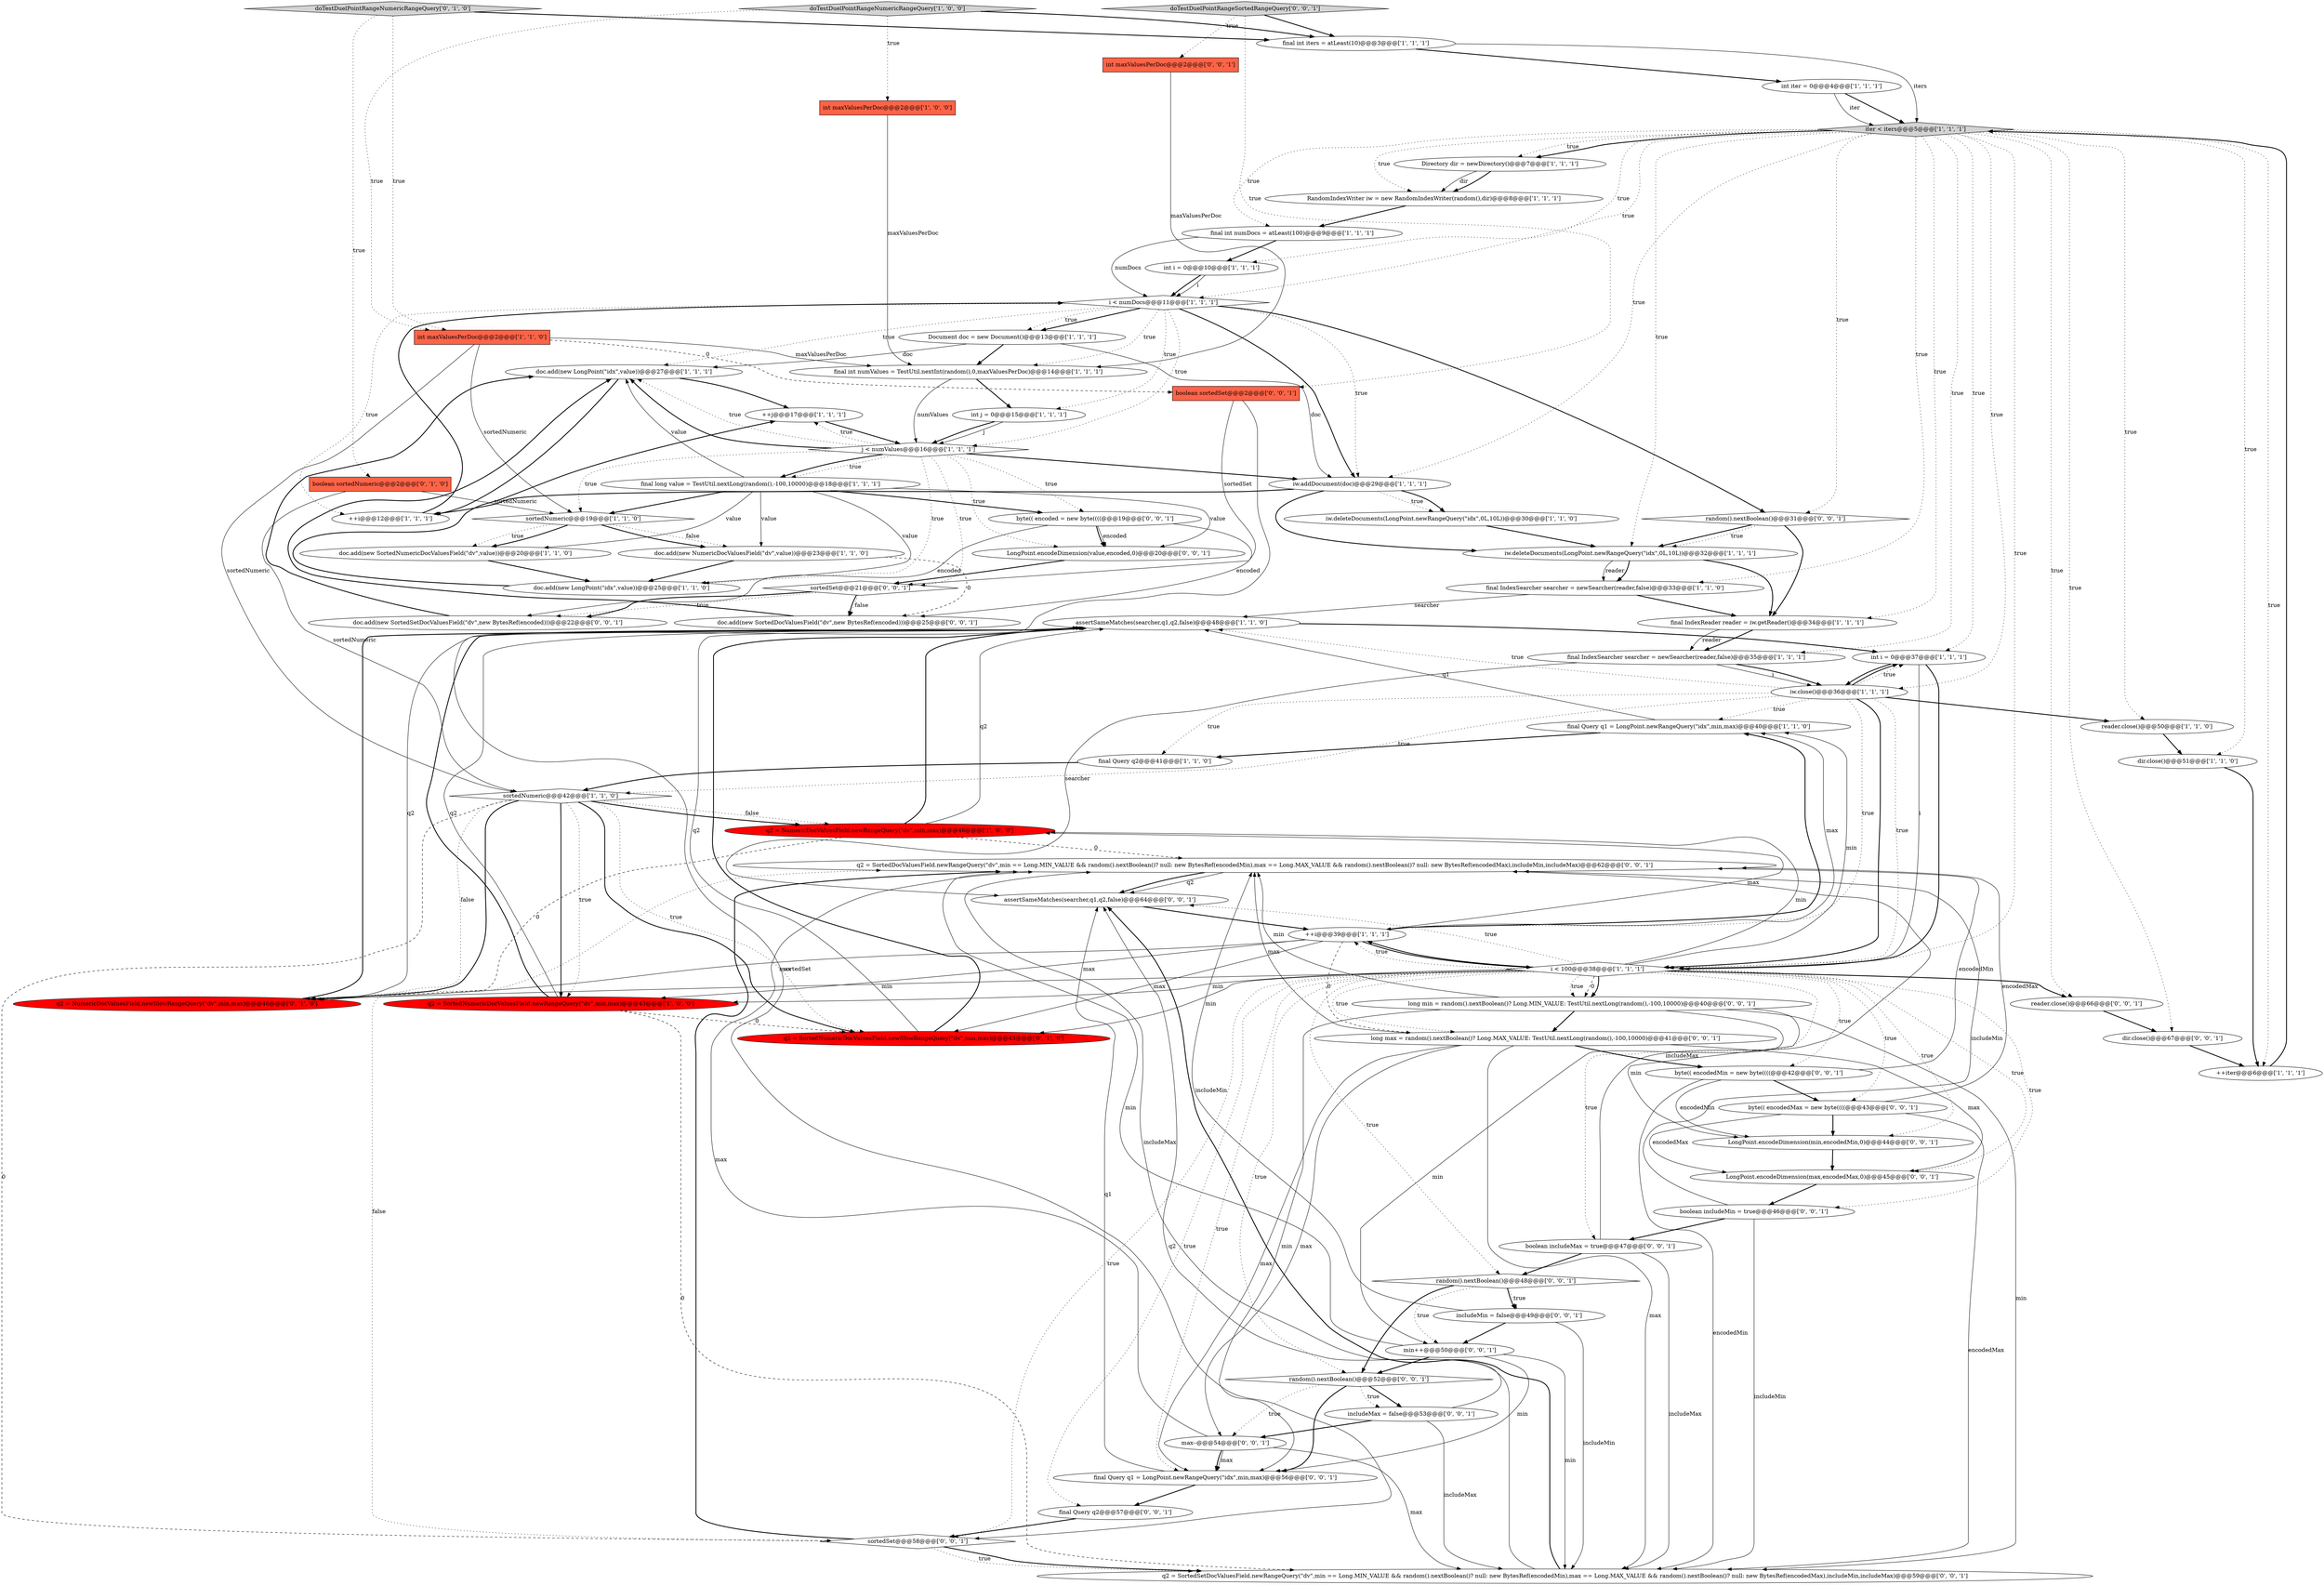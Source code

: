 digraph {
16 [style = filled, label = "int iter = 0@@@4@@@['1', '1', '1']", fillcolor = white, shape = ellipse image = "AAA0AAABBB1BBB"];
18 [style = filled, label = "++iter@@@6@@@['1', '1', '1']", fillcolor = white, shape = ellipse image = "AAA0AAABBB1BBB"];
55 [style = filled, label = "byte(( encodedMin = new byte((((@@@42@@@['0', '0', '1']", fillcolor = white, shape = ellipse image = "AAA0AAABBB3BBB"];
76 [style = filled, label = "LongPoint.encodeDimension(value,encoded,0)@@@20@@@['0', '0', '1']", fillcolor = white, shape = ellipse image = "AAA0AAABBB3BBB"];
8 [style = filled, label = "final Query q1 = LongPoint.newRangeQuery(\"idx\",min,max)@@@40@@@['1', '1', '0']", fillcolor = white, shape = ellipse image = "AAA0AAABBB1BBB"];
25 [style = filled, label = "doc.add(new NumericDocValuesField(\"dv\",value))@@@23@@@['1', '1', '0']", fillcolor = white, shape = ellipse image = "AAA0AAABBB1BBB"];
38 [style = filled, label = "doc.add(new LongPoint(\"idx\",value))@@@25@@@['1', '1', '0']", fillcolor = white, shape = ellipse image = "AAA0AAABBB1BBB"];
40 [style = filled, label = "doc.add(new LongPoint(\"idx\",value))@@@27@@@['1', '1', '1']", fillcolor = white, shape = ellipse image = "AAA0AAABBB1BBB"];
49 [style = filled, label = "final Query q1 = LongPoint.newRangeQuery(\"idx\",min,max)@@@56@@@['0', '0', '1']", fillcolor = white, shape = ellipse image = "AAA0AAABBB3BBB"];
3 [style = filled, label = "iw.deleteDocuments(LongPoint.newRangeQuery(\"idx\",0L,10L))@@@32@@@['1', '1', '1']", fillcolor = white, shape = ellipse image = "AAA0AAABBB1BBB"];
6 [style = filled, label = "final IndexSearcher searcher = newSearcher(reader,false)@@@33@@@['1', '1', '0']", fillcolor = white, shape = ellipse image = "AAA0AAABBB1BBB"];
62 [style = filled, label = "max--@@@54@@@['0', '0', '1']", fillcolor = white, shape = ellipse image = "AAA0AAABBB3BBB"];
73 [style = filled, label = "boolean sortedSet@@@2@@@['0', '0', '1']", fillcolor = tomato, shape = box image = "AAA0AAABBB3BBB"];
63 [style = filled, label = "doTestDuelPointRangeSortedRangeQuery['0', '0', '1']", fillcolor = lightgray, shape = diamond image = "AAA0AAABBB3BBB"];
15 [style = filled, label = "final int iters = atLeast(10)@@@3@@@['1', '1', '1']", fillcolor = white, shape = ellipse image = "AAA0AAABBB1BBB"];
10 [style = filled, label = "sortedNumeric@@@42@@@['1', '1', '0']", fillcolor = white, shape = diamond image = "AAA0AAABBB1BBB"];
39 [style = filled, label = "final int numValues = TestUtil.nextInt(random(),0,maxValuesPerDoc)@@@14@@@['1', '1', '1']", fillcolor = white, shape = ellipse image = "AAA0AAABBB1BBB"];
42 [style = filled, label = "boolean sortedNumeric@@@2@@@['0', '1', '0']", fillcolor = tomato, shape = box image = "AAA0AAABBB2BBB"];
12 [style = filled, label = "Directory dir = newDirectory()@@@7@@@['1', '1', '1']", fillcolor = white, shape = ellipse image = "AAA0AAABBB1BBB"];
34 [style = filled, label = "sortedNumeric@@@19@@@['1', '1', '0']", fillcolor = white, shape = diamond image = "AAA0AAABBB1BBB"];
60 [style = filled, label = "long min = random().nextBoolean()? Long.MIN_VALUE: TestUtil.nextLong(random(),-100,10000)@@@40@@@['0', '0', '1']", fillcolor = white, shape = ellipse image = "AAA0AAABBB3BBB"];
9 [style = filled, label = "q2 = NumericDocValuesField.newRangeQuery(\"dv\",min,max)@@@46@@@['1', '0', '0']", fillcolor = red, shape = ellipse image = "AAA1AAABBB1BBB"];
69 [style = filled, label = "byte(( encoded = new byte((((@@@19@@@['0', '0', '1']", fillcolor = white, shape = ellipse image = "AAA0AAABBB3BBB"];
36 [style = filled, label = "++j@@@17@@@['1', '1', '1']", fillcolor = white, shape = ellipse image = "AAA0AAABBB1BBB"];
45 [style = filled, label = "doTestDuelPointRangeNumericRangeQuery['0', '1', '0']", fillcolor = lightgray, shape = diamond image = "AAA0AAABBB2BBB"];
33 [style = filled, label = "iter < iters@@@5@@@['1', '1', '1']", fillcolor = lightgray, shape = diamond image = "AAA0AAABBB1BBB"];
67 [style = filled, label = "random().nextBoolean()@@@48@@@['0', '0', '1']", fillcolor = white, shape = diamond image = "AAA0AAABBB3BBB"];
2 [style = filled, label = "RandomIndexWriter iw = new RandomIndexWriter(random(),dir)@@@8@@@['1', '1', '1']", fillcolor = white, shape = ellipse image = "AAA0AAABBB1BBB"];
17 [style = filled, label = "assertSameMatches(searcher,q1,q2,false)@@@48@@@['1', '1', '0']", fillcolor = white, shape = ellipse image = "AAA0AAABBB1BBB"];
53 [style = filled, label = "sortedSet@@@21@@@['0', '0', '1']", fillcolor = white, shape = diamond image = "AAA0AAABBB3BBB"];
21 [style = filled, label = "int i = 0@@@37@@@['1', '1', '1']", fillcolor = white, shape = ellipse image = "AAA0AAABBB1BBB"];
31 [style = filled, label = "Document doc = new Document()@@@13@@@['1', '1', '1']", fillcolor = white, shape = ellipse image = "AAA0AAABBB1BBB"];
65 [style = filled, label = "LongPoint.encodeDimension(max,encodedMax,0)@@@45@@@['0', '0', '1']", fillcolor = white, shape = ellipse image = "AAA0AAABBB3BBB"];
41 [style = filled, label = "int maxValuesPerDoc@@@2@@@['1', '1', '0']", fillcolor = tomato, shape = box image = "AAA0AAABBB1BBB"];
32 [style = filled, label = "doTestDuelPointRangeNumericRangeQuery['1', '0', '0']", fillcolor = lightgray, shape = diamond image = "AAA0AAABBB1BBB"];
68 [style = filled, label = "q2 = SortedDocValuesField.newRangeQuery(\"dv\",min == Long.MIN_VALUE && random().nextBoolean()? null: new BytesRef(encodedMin),max == Long.MAX_VALUE && random().nextBoolean()? null: new BytesRef(encodedMax),includeMin,includeMax)@@@62@@@['0', '0', '1']", fillcolor = white, shape = ellipse image = "AAA0AAABBB3BBB"];
35 [style = filled, label = "final int numDocs = atLeast(100)@@@9@@@['1', '1', '1']", fillcolor = white, shape = ellipse image = "AAA0AAABBB1BBB"];
30 [style = filled, label = "i < numDocs@@@11@@@['1', '1', '1']", fillcolor = white, shape = diamond image = "AAA0AAABBB1BBB"];
24 [style = filled, label = "int i = 0@@@10@@@['1', '1', '1']", fillcolor = white, shape = ellipse image = "AAA0AAABBB1BBB"];
11 [style = filled, label = "final long value = TestUtil.nextLong(random(),-100,10000)@@@18@@@['1', '1', '1']", fillcolor = white, shape = ellipse image = "AAA0AAABBB1BBB"];
48 [style = filled, label = "int maxValuesPerDoc@@@2@@@['0', '0', '1']", fillcolor = tomato, shape = box image = "AAA0AAABBB3BBB"];
5 [style = filled, label = "reader.close()@@@50@@@['1', '1', '0']", fillcolor = white, shape = ellipse image = "AAA0AAABBB1BBB"];
54 [style = filled, label = "random().nextBoolean()@@@31@@@['0', '0', '1']", fillcolor = white, shape = diamond image = "AAA0AAABBB3BBB"];
13 [style = filled, label = "iw.deleteDocuments(LongPoint.newRangeQuery(\"idx\",0L,10L))@@@30@@@['1', '1', '0']", fillcolor = white, shape = ellipse image = "AAA0AAABBB1BBB"];
58 [style = filled, label = "doc.add(new SortedSetDocValuesField(\"dv\",new BytesRef(encoded)))@@@22@@@['0', '0', '1']", fillcolor = white, shape = ellipse image = "AAA0AAABBB3BBB"];
20 [style = filled, label = "iw.addDocument(doc)@@@29@@@['1', '1', '1']", fillcolor = white, shape = ellipse image = "AAA0AAABBB1BBB"];
23 [style = filled, label = "final IndexReader reader = iw.getReader()@@@34@@@['1', '1', '1']", fillcolor = white, shape = ellipse image = "AAA0AAABBB1BBB"];
66 [style = filled, label = "includeMin = false@@@49@@@['0', '0', '1']", fillcolor = white, shape = ellipse image = "AAA0AAABBB3BBB"];
1 [style = filled, label = "final Query q2@@@41@@@['1', '1', '0']", fillcolor = white, shape = ellipse image = "AAA0AAABBB1BBB"];
4 [style = filled, label = "int maxValuesPerDoc@@@2@@@['1', '0', '0']", fillcolor = tomato, shape = box image = "AAA0AAABBB1BBB"];
37 [style = filled, label = "doc.add(new SortedNumericDocValuesField(\"dv\",value))@@@20@@@['1', '1', '0']", fillcolor = white, shape = ellipse image = "AAA0AAABBB1BBB"];
19 [style = filled, label = "++i@@@12@@@['1', '1', '1']", fillcolor = white, shape = ellipse image = "AAA0AAABBB1BBB"];
70 [style = filled, label = "boolean includeMin = true@@@46@@@['0', '0', '1']", fillcolor = white, shape = ellipse image = "AAA0AAABBB3BBB"];
27 [style = filled, label = "int j = 0@@@15@@@['1', '1', '1']", fillcolor = white, shape = ellipse image = "AAA0AAABBB1BBB"];
57 [style = filled, label = "LongPoint.encodeDimension(min,encodedMin,0)@@@44@@@['0', '0', '1']", fillcolor = white, shape = ellipse image = "AAA0AAABBB3BBB"];
52 [style = filled, label = "reader.close()@@@66@@@['0', '0', '1']", fillcolor = white, shape = ellipse image = "AAA0AAABBB3BBB"];
59 [style = filled, label = "assertSameMatches(searcher,q1,q2,false)@@@64@@@['0', '0', '1']", fillcolor = white, shape = ellipse image = "AAA0AAABBB3BBB"];
61 [style = filled, label = "includeMax = false@@@53@@@['0', '0', '1']", fillcolor = white, shape = ellipse image = "AAA0AAABBB3BBB"];
28 [style = filled, label = "iw.close()@@@36@@@['1', '1', '1']", fillcolor = white, shape = ellipse image = "AAA0AAABBB1BBB"];
22 [style = filled, label = "q2 = SortedNumericDocValuesField.newRangeQuery(\"dv\",min,max)@@@43@@@['1', '0', '0']", fillcolor = red, shape = ellipse image = "AAA1AAABBB1BBB"];
56 [style = filled, label = "q2 = SortedSetDocValuesField.newRangeQuery(\"dv\",min == Long.MIN_VALUE && random().nextBoolean()? null: new BytesRef(encodedMin),max == Long.MAX_VALUE && random().nextBoolean()? null: new BytesRef(encodedMax),includeMin,includeMax)@@@59@@@['0', '0', '1']", fillcolor = white, shape = ellipse image = "AAA0AAABBB3BBB"];
7 [style = filled, label = "final IndexSearcher searcher = newSearcher(reader,false)@@@35@@@['1', '1', '1']", fillcolor = white, shape = ellipse image = "AAA0AAABBB1BBB"];
14 [style = filled, label = "i < 100@@@38@@@['1', '1', '1']", fillcolor = white, shape = diamond image = "AAA0AAABBB1BBB"];
0 [style = filled, label = "j < numValues@@@16@@@['1', '1', '1']", fillcolor = white, shape = diamond image = "AAA0AAABBB1BBB"];
29 [style = filled, label = "dir.close()@@@51@@@['1', '1', '0']", fillcolor = white, shape = ellipse image = "AAA0AAABBB1BBB"];
47 [style = filled, label = "boolean includeMax = true@@@47@@@['0', '0', '1']", fillcolor = white, shape = ellipse image = "AAA0AAABBB3BBB"];
44 [style = filled, label = "q2 = NumericDocValuesField.newSlowRangeQuery(\"dv\",min,max)@@@46@@@['0', '1', '0']", fillcolor = red, shape = ellipse image = "AAA1AAABBB2BBB"];
51 [style = filled, label = "sortedSet@@@58@@@['0', '0', '1']", fillcolor = white, shape = diamond image = "AAA0AAABBB3BBB"];
26 [style = filled, label = "++i@@@39@@@['1', '1', '1']", fillcolor = white, shape = ellipse image = "AAA0AAABBB1BBB"];
50 [style = filled, label = "doc.add(new SortedDocValuesField(\"dv\",new BytesRef(encoded)))@@@25@@@['0', '0', '1']", fillcolor = white, shape = ellipse image = "AAA0AAABBB3BBB"];
64 [style = filled, label = "final Query q2@@@57@@@['0', '0', '1']", fillcolor = white, shape = ellipse image = "AAA0AAABBB3BBB"];
72 [style = filled, label = "min++@@@50@@@['0', '0', '1']", fillcolor = white, shape = ellipse image = "AAA0AAABBB3BBB"];
74 [style = filled, label = "dir.close()@@@67@@@['0', '0', '1']", fillcolor = white, shape = ellipse image = "AAA0AAABBB3BBB"];
75 [style = filled, label = "random().nextBoolean()@@@52@@@['0', '0', '1']", fillcolor = white, shape = diamond image = "AAA0AAABBB3BBB"];
46 [style = filled, label = "long max = random().nextBoolean()? Long.MAX_VALUE: TestUtil.nextLong(random(),-100,10000)@@@41@@@['0', '0', '1']", fillcolor = white, shape = ellipse image = "AAA0AAABBB3BBB"];
71 [style = filled, label = "byte(( encodedMax = new byte((((@@@43@@@['0', '0', '1']", fillcolor = white, shape = ellipse image = "AAA0AAABBB3BBB"];
43 [style = filled, label = "q2 = SortedNumericDocValuesField.newSlowRangeQuery(\"dv\",min,max)@@@43@@@['0', '1', '0']", fillcolor = red, shape = ellipse image = "AAA1AAABBB2BBB"];
2->35 [style = bold, label=""];
33->3 [style = dotted, label="true"];
63->15 [style = bold, label=""];
69->76 [style = bold, label=""];
64->51 [style = bold, label=""];
39->0 [style = solid, label="numValues"];
66->56 [style = solid, label="includeMin"];
8->17 [style = solid, label="q1"];
28->21 [style = dotted, label="true"];
30->20 [style = bold, label=""];
41->39 [style = solid, label="maxValuesPerDoc"];
14->26 [style = dotted, label="true"];
10->44 [style = dotted, label="false"];
33->28 [style = dotted, label="true"];
9->17 [style = solid, label="q2"];
30->0 [style = dotted, label="true"];
11->69 [style = bold, label=""];
28->14 [style = dotted, label="true"];
53->58 [style = bold, label=""];
53->58 [style = dotted, label="true"];
33->14 [style = dotted, label="true"];
60->57 [style = solid, label="min"];
60->56 [style = solid, label="min"];
14->51 [style = dotted, label="true"];
28->14 [style = bold, label=""];
21->28 [style = bold, label=""];
43->17 [style = solid, label="q2"];
46->49 [style = solid, label="max"];
24->30 [style = bold, label=""];
29->18 [style = bold, label=""];
8->1 [style = bold, label=""];
67->72 [style = dotted, label="true"];
62->56 [style = solid, label="max"];
12->2 [style = bold, label=""];
14->47 [style = dotted, label="true"];
28->21 [style = bold, label=""];
36->0 [style = bold, label=""];
14->8 [style = solid, label="min"];
33->35 [style = dotted, label="true"];
10->51 [style = dashed, label="0"];
75->62 [style = dotted, label="true"];
37->38 [style = bold, label=""];
61->56 [style = solid, label="includeMax"];
0->34 [style = dotted, label="true"];
72->49 [style = solid, label="min"];
4->39 [style = solid, label="maxValuesPerDoc"];
33->2 [style = dotted, label="true"];
62->49 [style = bold, label=""];
52->74 [style = bold, label=""];
14->57 [style = dotted, label="true"];
45->42 [style = dotted, label="true"];
60->72 [style = solid, label="min"];
11->37 [style = solid, label="value"];
0->40 [style = bold, label=""];
48->39 [style = solid, label="maxValuesPerDoc"];
20->13 [style = dotted, label="true"];
30->39 [style = dotted, label="true"];
54->3 [style = bold, label=""];
0->11 [style = dotted, label="true"];
34->37 [style = dotted, label="true"];
17->21 [style = bold, label=""];
49->59 [style = solid, label="q1"];
7->28 [style = solid, label="i"];
51->68 [style = dotted, label="false"];
59->26 [style = bold, label=""];
66->68 [style = solid, label="includeMin"];
56->59 [style = solid, label="q2"];
0->38 [style = dotted, label="true"];
5->29 [style = bold, label=""];
49->64 [style = bold, label=""];
28->10 [style = dotted, label="true"];
28->5 [style = bold, label=""];
28->8 [style = dotted, label="true"];
47->68 [style = solid, label="includeMax"];
27->0 [style = bold, label=""];
22->43 [style = dashed, label="0"];
10->43 [style = dotted, label="true"];
14->9 [style = solid, label="min"];
14->59 [style = dotted, label="true"];
26->14 [style = bold, label=""];
30->19 [style = dotted, label="true"];
9->17 [style = bold, label=""];
12->2 [style = solid, label="dir"];
14->60 [style = bold, label=""];
71->56 [style = solid, label="encodedMax"];
44->17 [style = solid, label="q2"];
20->3 [style = bold, label=""];
69->58 [style = solid, label="encoded"];
34->25 [style = dotted, label="false"];
71->68 [style = solid, label="encodedMax"];
41->10 [style = solid, label="sortedNumeric"];
75->61 [style = bold, label=""];
28->17 [style = dotted, label="true"];
51->56 [style = dotted, label="true"];
44->17 [style = bold, label=""];
72->56 [style = solid, label="min"];
35->30 [style = solid, label="numDocs"];
3->23 [style = bold, label=""];
31->40 [style = solid, label="doc"];
10->44 [style = bold, label=""];
16->33 [style = bold, label=""];
33->18 [style = dotted, label="true"];
22->17 [style = bold, label=""];
14->52 [style = bold, label=""];
76->53 [style = bold, label=""];
0->20 [style = bold, label=""];
10->9 [style = dotted, label="false"];
14->64 [style = dotted, label="true"];
23->7 [style = bold, label=""];
57->65 [style = bold, label=""];
26->46 [style = dashed, label="0"];
20->19 [style = bold, label=""];
3->6 [style = solid, label="reader"];
14->71 [style = dotted, label="true"];
46->62 [style = solid, label="max"];
0->53 [style = dotted, label="true"];
25->38 [style = bold, label=""];
69->76 [style = solid, label="encoded"];
71->65 [style = solid, label="encodedMax"];
41->34 [style = solid, label="sortedNumeric"];
20->13 [style = bold, label=""];
67->75 [style = bold, label=""];
14->22 [style = solid, label="min"];
45->15 [style = bold, label=""];
10->43 [style = bold, label=""];
67->66 [style = bold, label=""];
33->6 [style = dotted, label="true"];
32->4 [style = dotted, label="true"];
33->52 [style = dotted, label="true"];
14->67 [style = dotted, label="true"];
72->75 [style = bold, label=""];
33->12 [style = dotted, label="true"];
6->23 [style = bold, label=""];
9->68 [style = dashed, label="0"];
46->56 [style = solid, label="max"];
26->43 [style = solid, label="max"];
55->56 [style = solid, label="encodedMin"];
16->33 [style = solid, label="iter"];
18->33 [style = bold, label=""];
55->71 [style = bold, label=""];
40->19 [style = bold, label=""];
55->68 [style = solid, label="encodedMin"];
72->68 [style = solid, label="min"];
0->11 [style = bold, label=""];
3->6 [style = bold, label=""];
14->43 [style = solid, label="min"];
26->8 [style = bold, label=""];
26->22 [style = solid, label="max"];
7->59 [style = solid, label="searcher"];
60->68 [style = solid, label="min"];
33->12 [style = bold, label=""];
28->1 [style = dotted, label="true"];
45->41 [style = dotted, label="true"];
67->66 [style = dotted, label="true"];
41->73 [style = dashed, label="0"];
35->24 [style = bold, label=""];
53->50 [style = bold, label=""];
68->59 [style = solid, label="q2"];
43->17 [style = bold, label=""];
53->50 [style = dotted, label="false"];
14->60 [style = dotted, label="true"];
33->54 [style = dotted, label="true"];
33->21 [style = dotted, label="true"];
11->40 [style = solid, label="value"];
23->7 [style = solid, label="reader"];
7->28 [style = bold, label=""];
21->14 [style = solid, label="i"];
40->36 [style = bold, label=""];
9->44 [style = dashed, label="0"];
30->31 [style = bold, label=""];
30->20 [style = dotted, label="true"];
63->48 [style = dotted, label="true"];
14->75 [style = dotted, label="true"];
11->76 [style = solid, label="value"];
70->47 [style = bold, label=""];
22->56 [style = dashed, label="0"];
30->54 [style = bold, label=""];
33->29 [style = dotted, label="true"];
33->24 [style = dotted, label="true"];
10->9 [style = bold, label=""];
75->49 [style = bold, label=""];
31->39 [style = bold, label=""];
33->74 [style = dotted, label="true"];
14->65 [style = dotted, label="true"];
22->17 [style = solid, label="q2"];
14->49 [style = dotted, label="true"];
6->17 [style = solid, label="searcher"];
56->59 [style = bold, label=""];
25->50 [style = dashed, label="0"];
62->49 [style = solid, label="max"];
61->62 [style = bold, label=""];
54->23 [style = bold, label=""];
30->31 [style = dotted, label="true"];
21->14 [style = bold, label=""];
46->55 [style = bold, label=""];
33->7 [style = dotted, label="true"];
10->22 [style = bold, label=""];
0->40 [style = dotted, label="true"];
34->25 [style = bold, label=""];
32->41 [style = dotted, label="true"];
65->70 [style = bold, label=""];
0->76 [style = dotted, label="true"];
30->27 [style = dotted, label="true"];
73->51 [style = solid, label="sortedSet"];
46->65 [style = solid, label="max"];
27->0 [style = solid, label="j"];
51->68 [style = bold, label=""];
31->20 [style = solid, label="doc"];
73->53 [style = solid, label="sortedSet"];
47->56 [style = solid, label="includeMax"];
61->68 [style = solid, label="includeMax"];
38->36 [style = bold, label=""];
58->40 [style = bold, label=""];
51->56 [style = bold, label=""];
60->49 [style = solid, label="min"];
0->69 [style = dotted, label="true"];
39->27 [style = bold, label=""];
24->30 [style = solid, label="i"];
15->16 [style = bold, label=""];
42->34 [style = solid, label="sortedNumeric"];
54->3 [style = dotted, label="true"];
60->46 [style = bold, label=""];
33->30 [style = dotted, label="true"];
30->40 [style = dotted, label="true"];
63->73 [style = dotted, label="true"];
0->36 [style = dotted, label="true"];
33->20 [style = dotted, label="true"];
14->26 [style = bold, label=""];
14->60 [style = dashed, label="0"];
74->18 [style = bold, label=""];
71->57 [style = bold, label=""];
33->23 [style = dotted, label="true"];
15->33 [style = solid, label="iters"];
70->68 [style = solid, label="includeMin"];
11->34 [style = bold, label=""];
42->10 [style = solid, label="sortedNumeric"];
14->46 [style = dotted, label="true"];
13->3 [style = bold, label=""];
34->37 [style = bold, label=""];
75->61 [style = dotted, label="true"];
46->68 [style = solid, label="max"];
70->56 [style = solid, label="includeMin"];
14->44 [style = solid, label="min"];
28->26 [style = dotted, label="true"];
50->40 [style = bold, label=""];
33->5 [style = dotted, label="true"];
68->59 [style = bold, label=""];
14->55 [style = dotted, label="true"];
32->15 [style = bold, label=""];
26->9 [style = solid, label="max"];
66->72 [style = bold, label=""];
10->22 [style = dotted, label="true"];
47->67 [style = bold, label=""];
55->57 [style = solid, label="encodedMin"];
62->68 [style = solid, label="max"];
11->25 [style = solid, label="value"];
1->10 [style = bold, label=""];
26->44 [style = solid, label="max"];
11->38 [style = solid, label="value"];
26->8 [style = solid, label="max"];
69->50 [style = solid, label="encoded"];
19->30 [style = bold, label=""];
14->70 [style = dotted, label="true"];
}
